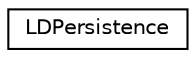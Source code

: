 digraph "Graphical Class Hierarchy"
{
 // LATEX_PDF_SIZE
  edge [fontname="Helvetica",fontsize="10",labelfontname="Helvetica",labelfontsize="10"];
  node [fontname="Helvetica",fontsize="10",shape=record];
  rankdir="LR";
  Node0 [label="LDPersistence",height=0.2,width=0.4,color="black", fillcolor="white", style="filled",URL="$structLDPersistence.html",tooltip=" "];
}
